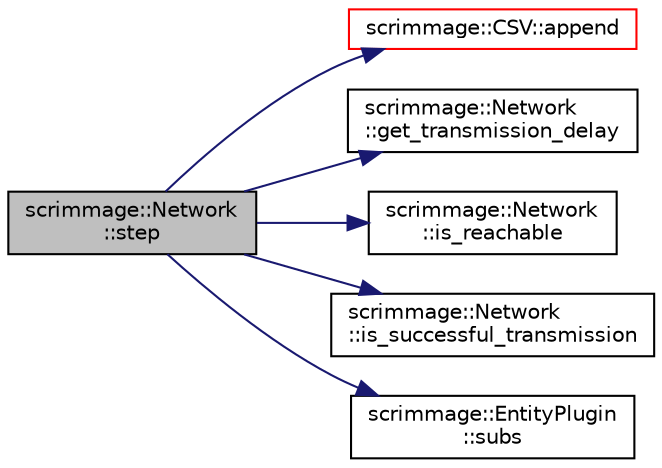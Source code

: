 digraph "scrimmage::Network::step"
{
 // LATEX_PDF_SIZE
  edge [fontname="Helvetica",fontsize="10",labelfontname="Helvetica",labelfontsize="10"];
  node [fontname="Helvetica",fontsize="10",shape=record];
  rankdir="LR";
  Node1 [label="scrimmage::Network\l::step",height=0.2,width=0.4,color="black", fillcolor="grey75", style="filled", fontcolor="black",tooltip=" "];
  Node1 -> Node2 [color="midnightblue",fontsize="10",style="solid",fontname="Helvetica"];
  Node2 [label="scrimmage::CSV::append",height=0.2,width=0.4,color="red", fillcolor="white", style="filled",URL="$classscrimmage_1_1CSV.html#a7eae90f44a37b48a68e684aa057c355d",tooltip=" "];
  Node1 -> Node5 [color="midnightblue",fontsize="10",style="solid",fontname="Helvetica"];
  Node5 [label="scrimmage::Network\l::get_transmission_delay",height=0.2,width=0.4,color="black", fillcolor="white", style="filled",URL="$classscrimmage_1_1Network.html#a85c3cebad60ac68b64df30a8f0da9e3a",tooltip=" "];
  Node1 -> Node6 [color="midnightblue",fontsize="10",style="solid",fontname="Helvetica"];
  Node6 [label="scrimmage::Network\l::is_reachable",height=0.2,width=0.4,color="black", fillcolor="white", style="filled",URL="$classscrimmage_1_1Network.html#abb12dcb7479253afddce381c2c1e79cc",tooltip=" "];
  Node1 -> Node7 [color="midnightblue",fontsize="10",style="solid",fontname="Helvetica"];
  Node7 [label="scrimmage::Network\l::is_successful_transmission",height=0.2,width=0.4,color="black", fillcolor="white", style="filled",URL="$classscrimmage_1_1Network.html#a42fd26355363ca43f191323338ec3568",tooltip=" "];
  Node1 -> Node8 [color="midnightblue",fontsize="10",style="solid",fontname="Helvetica"];
  Node8 [label="scrimmage::EntityPlugin\l::subs",height=0.2,width=0.4,color="black", fillcolor="white", style="filled",URL="$classscrimmage_1_1EntityPlugin.html#a8868803dc5a863aed93008c22ea31beb",tooltip=" "];
}
